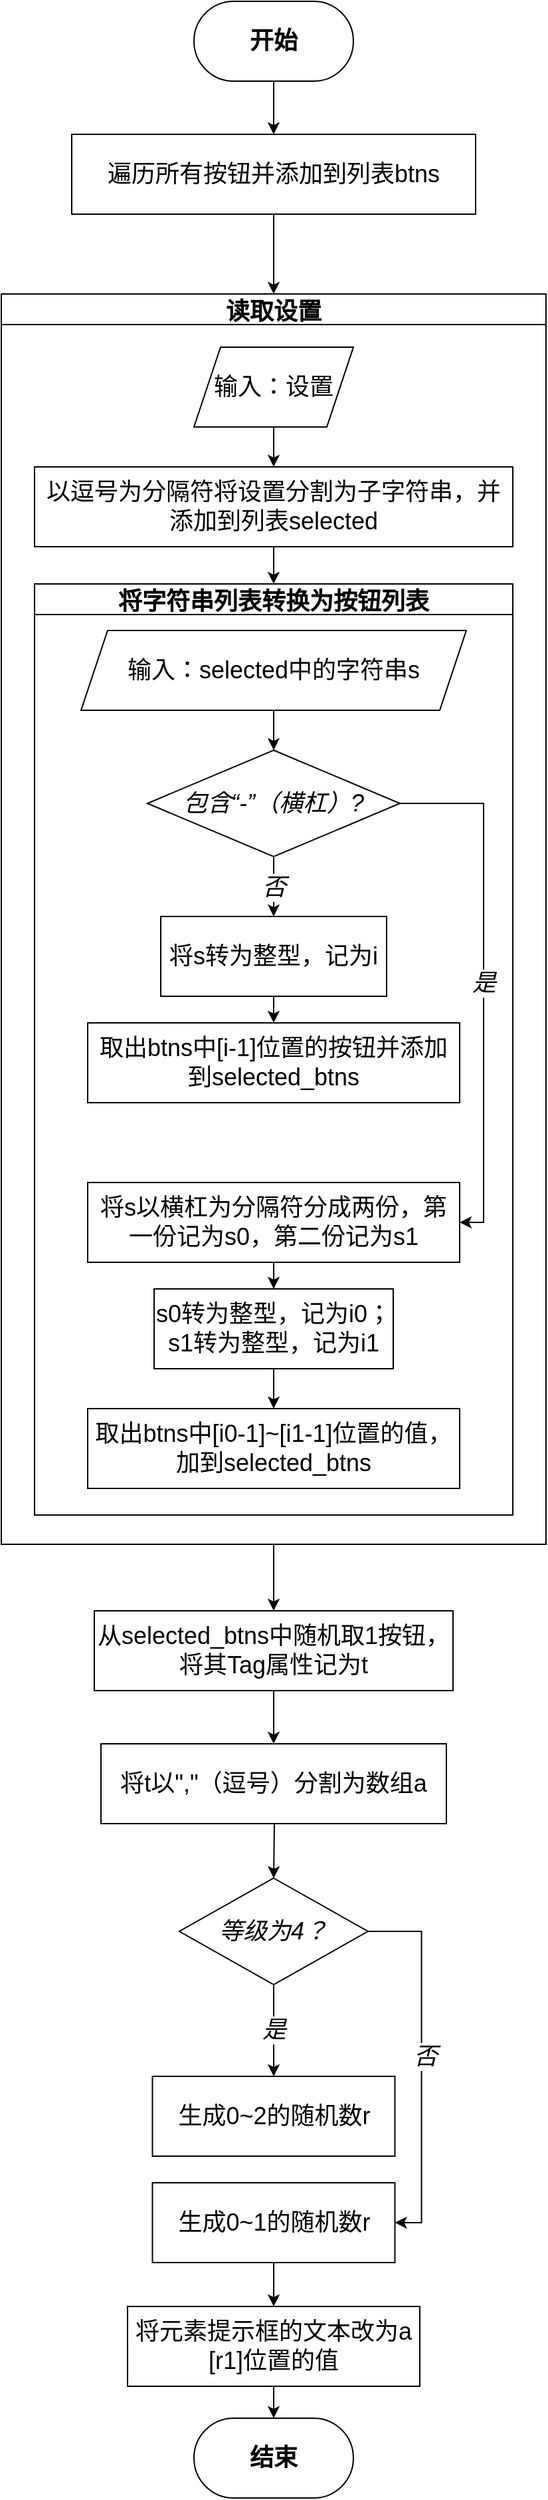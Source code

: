 <mxfile version="16.5.6" type="github" pages="2">
  <diagram id="ZjI6IUpohWY7dkhmOkNr" name="元素选择算法">
    <mxGraphModel dx="868" dy="521" grid="1" gridSize="10" guides="1" tooltips="1" connect="1" arrows="1" fold="1" page="1" pageScale="1" pageWidth="827" pageHeight="1169" math="0" shadow="0">
      <root>
        <mxCell id="0" />
        <mxCell id="1" parent="0" />
        <mxCell id="8b_eskSdDqmBBRvZ-9VF-5" style="edgeStyle=orthogonalEdgeStyle;rounded=0;orthogonalLoop=1;jettySize=auto;html=1;exitX=0.5;exitY=1;exitDx=0;exitDy=0;fontSize=18;" parent="1" source="-6W3W1Cn2v4iPyD3KBid-1" target="8b_eskSdDqmBBRvZ-9VF-4" edge="1">
          <mxGeometry relative="1" as="geometry" />
        </mxCell>
        <mxCell id="-6W3W1Cn2v4iPyD3KBid-1" value="开始" style="rounded=1;whiteSpace=wrap;html=1;arcSize=50;fontSize=18;fontStyle=1" parent="1" vertex="1">
          <mxGeometry x="472" y="70" width="120" height="60" as="geometry" />
        </mxCell>
        <mxCell id="8b_eskSdDqmBBRvZ-9VF-7" style="edgeStyle=orthogonalEdgeStyle;rounded=0;orthogonalLoop=1;jettySize=auto;html=1;entryX=0.5;entryY=0;entryDx=0;entryDy=0;fontSize=18;" parent="1" source="8b_eskSdDqmBBRvZ-9VF-4" target="8b_eskSdDqmBBRvZ-9VF-6" edge="1">
          <mxGeometry relative="1" as="geometry" />
        </mxCell>
        <mxCell id="8b_eskSdDqmBBRvZ-9VF-4" value="遍历所有按钮并添加到列表btns" style="rounded=0;whiteSpace=wrap;html=1;fontSize=18;" parent="1" vertex="1">
          <mxGeometry x="380" y="170" width="304" height="60" as="geometry" />
        </mxCell>
        <mxCell id="8b_eskSdDqmBBRvZ-9VF-28" value="" style="edgeStyle=orthogonalEdgeStyle;rounded=0;orthogonalLoop=1;jettySize=auto;html=1;fontSize=18;exitX=0.5;exitY=1;exitDx=0;exitDy=0;" parent="1" target="8b_eskSdDqmBBRvZ-9VF-27" edge="1">
          <mxGeometry relative="1" as="geometry">
            <mxPoint x="532" y="1400" as="sourcePoint" />
          </mxGeometry>
        </mxCell>
        <mxCell id="8b_eskSdDqmBBRvZ-9VF-44" style="edgeStyle=orthogonalEdgeStyle;rounded=0;orthogonalLoop=1;jettySize=auto;html=1;exitX=0.5;exitY=1;exitDx=0;exitDy=0;entryX=0.5;entryY=0;entryDx=0;entryDy=0;fontSize=18;" parent="1" source="8b_eskSdDqmBBRvZ-9VF-6" target="8b_eskSdDqmBBRvZ-9VF-43" edge="1">
          <mxGeometry relative="1" as="geometry" />
        </mxCell>
        <mxCell id="8b_eskSdDqmBBRvZ-9VF-6" value="读取设置" style="swimlane;fontSize=18;" parent="1" vertex="1">
          <mxGeometry x="327" y="290" width="410" height="940" as="geometry">
            <mxRectangle x="382" y="290" width="100" height="30" as="alternateBounds" />
          </mxGeometry>
        </mxCell>
        <mxCell id="8b_eskSdDqmBBRvZ-9VF-10" style="edgeStyle=orthogonalEdgeStyle;rounded=0;orthogonalLoop=1;jettySize=auto;html=1;entryX=0.5;entryY=0;entryDx=0;entryDy=0;fontSize=18;" parent="8b_eskSdDqmBBRvZ-9VF-6" source="8b_eskSdDqmBBRvZ-9VF-8" target="8b_eskSdDqmBBRvZ-9VF-9" edge="1">
          <mxGeometry relative="1" as="geometry" />
        </mxCell>
        <mxCell id="8b_eskSdDqmBBRvZ-9VF-8" value="输入：设置" style="shape=parallelogram;perimeter=parallelogramPerimeter;whiteSpace=wrap;html=1;fixedSize=1;fontSize=18;" parent="8b_eskSdDqmBBRvZ-9VF-6" vertex="1">
          <mxGeometry x="145" y="40" width="120" height="60" as="geometry" />
        </mxCell>
        <mxCell id="8b_eskSdDqmBBRvZ-9VF-15" style="edgeStyle=orthogonalEdgeStyle;rounded=0;orthogonalLoop=1;jettySize=auto;html=1;exitX=0.5;exitY=1;exitDx=0;exitDy=0;entryX=0.5;entryY=0;entryDx=0;entryDy=0;fontSize=18;" parent="8b_eskSdDqmBBRvZ-9VF-6" source="8b_eskSdDqmBBRvZ-9VF-9" target="8b_eskSdDqmBBRvZ-9VF-14" edge="1">
          <mxGeometry relative="1" as="geometry" />
        </mxCell>
        <mxCell id="8b_eskSdDqmBBRvZ-9VF-9" value="以逗号为分隔符将设置分割为子字符串，并添加到列表selected" style="rounded=0;whiteSpace=wrap;html=1;fontSize=18;" parent="8b_eskSdDqmBBRvZ-9VF-6" vertex="1">
          <mxGeometry x="25" y="130" width="360" height="60" as="geometry" />
        </mxCell>
        <mxCell id="8b_eskSdDqmBBRvZ-9VF-14" value="将字符串列表转换为按钮列表" style="swimlane;fontSize=18;" parent="8b_eskSdDqmBBRvZ-9VF-6" vertex="1">
          <mxGeometry x="25" y="218" width="360" height="700" as="geometry" />
        </mxCell>
        <mxCell id="8b_eskSdDqmBBRvZ-9VF-18" style="edgeStyle=orthogonalEdgeStyle;rounded=0;orthogonalLoop=1;jettySize=auto;html=1;entryX=0.5;entryY=0;entryDx=0;entryDy=0;fontSize=18;" parent="8b_eskSdDqmBBRvZ-9VF-14" source="8b_eskSdDqmBBRvZ-9VF-16" target="8b_eskSdDqmBBRvZ-9VF-17" edge="1">
          <mxGeometry relative="1" as="geometry" />
        </mxCell>
        <mxCell id="8b_eskSdDqmBBRvZ-9VF-16" value="输入：selected中的字符串s" style="shape=parallelogram;perimeter=parallelogramPerimeter;whiteSpace=wrap;html=1;fixedSize=1;fontSize=18;" parent="8b_eskSdDqmBBRvZ-9VF-14" vertex="1">
          <mxGeometry x="35" y="35" width="290" height="60" as="geometry" />
        </mxCell>
        <mxCell id="8b_eskSdDqmBBRvZ-9VF-17" value="包含“-”（横杠）?" style="rhombus;whiteSpace=wrap;html=1;fontSize=18;fontStyle=2" parent="8b_eskSdDqmBBRvZ-9VF-14" vertex="1">
          <mxGeometry x="85" y="125" width="190" height="80" as="geometry" />
        </mxCell>
        <mxCell id="8b_eskSdDqmBBRvZ-9VF-19" value="取出btns中[i-1]位置的按钮并添加到selected_btns" style="whiteSpace=wrap;html=1;fontSize=18;" parent="8b_eskSdDqmBBRvZ-9VF-14" vertex="1">
          <mxGeometry x="40" y="330" width="280" height="60" as="geometry" />
        </mxCell>
        <mxCell id="8b_eskSdDqmBBRvZ-9VF-20" value="否" style="edgeStyle=orthogonalEdgeStyle;rounded=0;orthogonalLoop=1;jettySize=auto;html=1;fontSize=18;entryX=0.5;entryY=0;entryDx=0;entryDy=0;fontStyle=2" parent="8b_eskSdDqmBBRvZ-9VF-14" source="8b_eskSdDqmBBRvZ-9VF-17" target="8b_eskSdDqmBBRvZ-9VF-33" edge="1">
          <mxGeometry relative="1" as="geometry">
            <mxPoint x="198" y="250" as="targetPoint" />
          </mxGeometry>
        </mxCell>
        <mxCell id="8b_eskSdDqmBBRvZ-9VF-34" style="edgeStyle=orthogonalEdgeStyle;rounded=0;orthogonalLoop=1;jettySize=auto;html=1;exitX=0.5;exitY=1;exitDx=0;exitDy=0;entryX=0.5;entryY=0;entryDx=0;entryDy=0;fontSize=18;" parent="8b_eskSdDqmBBRvZ-9VF-14" source="8b_eskSdDqmBBRvZ-9VF-33" target="8b_eskSdDqmBBRvZ-9VF-19" edge="1">
          <mxGeometry relative="1" as="geometry" />
        </mxCell>
        <mxCell id="8b_eskSdDqmBBRvZ-9VF-33" value="将s转为整型，记为i" style="rounded=0;whiteSpace=wrap;html=1;fontSize=18;" parent="8b_eskSdDqmBBRvZ-9VF-14" vertex="1">
          <mxGeometry x="95" y="250" width="170" height="60" as="geometry" />
        </mxCell>
        <mxCell id="8b_eskSdDqmBBRvZ-9VF-23" value="将s以横杠为分隔符分成两份，第一份记为s0，第二份记为s1" style="rounded=0;whiteSpace=wrap;html=1;fontSize=18;" parent="8b_eskSdDqmBBRvZ-9VF-14" vertex="1">
          <mxGeometry x="40" y="450" width="280" height="60" as="geometry" />
        </mxCell>
        <mxCell id="8b_eskSdDqmBBRvZ-9VF-21" value="是" style="edgeStyle=orthogonalEdgeStyle;rounded=0;orthogonalLoop=1;jettySize=auto;html=1;exitX=1;exitY=0.5;exitDx=0;exitDy=0;fontSize=18;entryX=1;entryY=0.5;entryDx=0;entryDy=0;fontStyle=2" parent="8b_eskSdDqmBBRvZ-9VF-14" source="8b_eskSdDqmBBRvZ-9VF-17" target="8b_eskSdDqmBBRvZ-9VF-23" edge="1">
          <mxGeometry relative="1" as="geometry">
            <mxPoint x="180" y="480" as="targetPoint" />
            <Array as="points">
              <mxPoint x="338" y="165" />
              <mxPoint x="338" y="480" />
            </Array>
          </mxGeometry>
        </mxCell>
        <mxCell id="8b_eskSdDqmBBRvZ-9VF-36" value="s0转为整型，记为i0；s1转为整型，记为i1" style="whiteSpace=wrap;html=1;fontSize=18;rounded=0;" parent="8b_eskSdDqmBBRvZ-9VF-14" vertex="1">
          <mxGeometry x="90" y="530" width="180" height="60" as="geometry" />
        </mxCell>
        <mxCell id="8b_eskSdDqmBBRvZ-9VF-37" value="" style="edgeStyle=orthogonalEdgeStyle;rounded=0;orthogonalLoop=1;jettySize=auto;html=1;fontSize=18;" parent="8b_eskSdDqmBBRvZ-9VF-14" source="8b_eskSdDqmBBRvZ-9VF-23" target="8b_eskSdDqmBBRvZ-9VF-36" edge="1">
          <mxGeometry relative="1" as="geometry" />
        </mxCell>
        <mxCell id="8b_eskSdDqmBBRvZ-9VF-38" value="取出btns中[i0-1]~[i1-1]位置的值，加到selected_btns" style="whiteSpace=wrap;html=1;fontSize=18;rounded=0;" parent="8b_eskSdDqmBBRvZ-9VF-14" vertex="1">
          <mxGeometry x="40" y="620" width="280" height="60" as="geometry" />
        </mxCell>
        <mxCell id="8b_eskSdDqmBBRvZ-9VF-39" value="" style="edgeStyle=orthogonalEdgeStyle;rounded=0;orthogonalLoop=1;jettySize=auto;html=1;fontSize=18;" parent="8b_eskSdDqmBBRvZ-9VF-14" source="8b_eskSdDqmBBRvZ-9VF-36" target="8b_eskSdDqmBBRvZ-9VF-38" edge="1">
          <mxGeometry relative="1" as="geometry" />
        </mxCell>
        <mxCell id="8b_eskSdDqmBBRvZ-9VF-30" value="是" style="edgeStyle=orthogonalEdgeStyle;rounded=0;orthogonalLoop=1;jettySize=auto;html=1;fontSize=18;fontStyle=2" parent="1" source="8b_eskSdDqmBBRvZ-9VF-27" target="8b_eskSdDqmBBRvZ-9VF-29" edge="1">
          <mxGeometry relative="1" as="geometry" />
        </mxCell>
        <mxCell id="8b_eskSdDqmBBRvZ-9VF-58" style="edgeStyle=orthogonalEdgeStyle;rounded=0;orthogonalLoop=1;jettySize=auto;html=1;exitX=1;exitY=0.5;exitDx=0;exitDy=0;entryX=1;entryY=0.5;entryDx=0;entryDy=0;fontSize=18;" parent="1" source="8b_eskSdDqmBBRvZ-9VF-27" target="8b_eskSdDqmBBRvZ-9VF-52" edge="1">
          <mxGeometry relative="1" as="geometry" />
        </mxCell>
        <mxCell id="8b_eskSdDqmBBRvZ-9VF-59" value="否" style="edgeLabel;html=1;align=center;verticalAlign=middle;resizable=0;points=[];fontSize=18;fontStyle=2" parent="8b_eskSdDqmBBRvZ-9VF-58" vertex="1" connectable="0">
          <mxGeometry x="-0.038" y="2" relative="1" as="geometry">
            <mxPoint as="offset" />
          </mxGeometry>
        </mxCell>
        <mxCell id="8b_eskSdDqmBBRvZ-9VF-27" value="等级为4？" style="rhombus;whiteSpace=wrap;html=1;fontSize=18;fontStyle=2;startSize=23;" parent="1" vertex="1">
          <mxGeometry x="461" y="1481" width="142" height="80" as="geometry" />
        </mxCell>
        <mxCell id="8b_eskSdDqmBBRvZ-9VF-29" value="生成0~2的随机数r" style="whiteSpace=wrap;html=1;fontSize=18;fontStyle=0;startSize=23;" parent="1" vertex="1">
          <mxGeometry x="440.75" y="1630" width="182.5" height="60" as="geometry" />
        </mxCell>
        <mxCell id="8b_eskSdDqmBBRvZ-9VF-46" value="" style="edgeStyle=orthogonalEdgeStyle;rounded=0;orthogonalLoop=1;jettySize=auto;html=1;fontSize=18;" parent="1" source="8b_eskSdDqmBBRvZ-9VF-43" target="8b_eskSdDqmBBRvZ-9VF-45" edge="1">
          <mxGeometry relative="1" as="geometry" />
        </mxCell>
        <mxCell id="8b_eskSdDqmBBRvZ-9VF-43" value="从selected_btns中随机取1按钮，将其Tag属性记为t" style="rounded=0;whiteSpace=wrap;html=1;fontSize=18;" parent="1" vertex="1">
          <mxGeometry x="397" y="1280" width="270" height="60" as="geometry" />
        </mxCell>
        <mxCell id="8b_eskSdDqmBBRvZ-9VF-45" value="将t以&quot;,&quot;（逗号）分割为数组a" style="whiteSpace=wrap;html=1;fontSize=18;rounded=0;" parent="1" vertex="1">
          <mxGeometry x="402" y="1380" width="260" height="60" as="geometry" />
        </mxCell>
        <mxCell id="8b_eskSdDqmBBRvZ-9VF-51" value="" style="edgeStyle=orthogonalEdgeStyle;rounded=0;orthogonalLoop=1;jettySize=auto;html=1;fontSize=18;" parent="1" source="8b_eskSdDqmBBRvZ-9VF-52" target="8b_eskSdDqmBBRvZ-9VF-53" edge="1">
          <mxGeometry relative="1" as="geometry" />
        </mxCell>
        <mxCell id="8b_eskSdDqmBBRvZ-9VF-52" value="生成0~1的随机数r" style="whiteSpace=wrap;html=1;fontSize=18;fontStyle=0;startSize=23;" parent="1" vertex="1">
          <mxGeometry x="440.75" y="1710" width="182.5" height="60" as="geometry" />
        </mxCell>
        <mxCell id="8b_eskSdDqmBBRvZ-9VF-55" style="edgeStyle=orthogonalEdgeStyle;rounded=0;orthogonalLoop=1;jettySize=auto;html=1;exitX=0.5;exitY=1;exitDx=0;exitDy=0;entryX=0.5;entryY=0;entryDx=0;entryDy=0;fontSize=18;" parent="1" source="8b_eskSdDqmBBRvZ-9VF-53" target="8b_eskSdDqmBBRvZ-9VF-54" edge="1">
          <mxGeometry relative="1" as="geometry" />
        </mxCell>
        <mxCell id="8b_eskSdDqmBBRvZ-9VF-53" value="将元素提示框的文本改为a [r1]位置的值" style="whiteSpace=wrap;html=1;fontSize=18;fontStyle=0;startSize=23;" parent="1" vertex="1">
          <mxGeometry x="422" y="1803" width="220" height="60" as="geometry" />
        </mxCell>
        <mxCell id="8b_eskSdDqmBBRvZ-9VF-54" value="结束" style="rounded=1;whiteSpace=wrap;html=1;fontSize=18;arcSize=50;fontStyle=1" parent="1" vertex="1">
          <mxGeometry x="472" y="1887" width="120" height="60" as="geometry" />
        </mxCell>
      </root>
    </mxGraphModel>
  </diagram>
  <diagram id="are2xZORngehVb2ldyaj" name="范围纠错算法">
    <mxGraphModel dx="868" dy="521" grid="1" gridSize="10" guides="1" tooltips="1" connect="1" arrows="1" fold="1" page="1" pageScale="1" pageWidth="827" pageHeight="1169" math="0" shadow="0">
      <root>
        <mxCell id="CYBeYhwf_WL5aDTPHS-o-0" />
        <mxCell id="CYBeYhwf_WL5aDTPHS-o-1" parent="CYBeYhwf_WL5aDTPHS-o-0" />
        <mxCell id="pw2Z466nAR0mwQDmLdQX-1" style="edgeStyle=orthogonalEdgeStyle;rounded=0;orthogonalLoop=1;jettySize=auto;html=1;exitX=0.5;exitY=1;exitDx=0;exitDy=0;fontSize=18;" edge="1" parent="CYBeYhwf_WL5aDTPHS-o-1" source="dJncgH3u_CA9xtD7l_1F-0" target="pw2Z466nAR0mwQDmLdQX-2">
          <mxGeometry relative="1" as="geometry">
            <mxPoint x="400" y="130" as="targetPoint" />
          </mxGeometry>
        </mxCell>
        <mxCell id="dJncgH3u_CA9xtD7l_1F-0" value="开始" style="rounded=1;whiteSpace=wrap;html=1;arcSize=50;fontSize=18;fontStyle=1" vertex="1" parent="CYBeYhwf_WL5aDTPHS-o-1">
          <mxGeometry x="340" y="20" width="120" height="60" as="geometry" />
        </mxCell>
        <mxCell id="pw2Z466nAR0mwQDmLdQX-4" value="" style="edgeStyle=orthogonalEdgeStyle;rounded=0;orthogonalLoop=1;jettySize=auto;html=1;fontSize=18;" edge="1" parent="CYBeYhwf_WL5aDTPHS-o-1" source="pw2Z466nAR0mwQDmLdQX-2" target="pw2Z466nAR0mwQDmLdQX-3">
          <mxGeometry relative="1" as="geometry" />
        </mxCell>
        <mxCell id="pw2Z466nAR0mwQDmLdQX-2" value="输入：文本框的值" style="shape=parallelogram;perimeter=parallelogramPerimeter;whiteSpace=wrap;html=1;fixedSize=1;fontSize=18;" vertex="1" parent="CYBeYhwf_WL5aDTPHS-o-1">
          <mxGeometry x="300" y="130" width="200" height="60" as="geometry" />
        </mxCell>
        <mxCell id="pw2Z466nAR0mwQDmLdQX-6" value="否" style="edgeStyle=orthogonalEdgeStyle;rounded=0;orthogonalLoop=1;jettySize=auto;html=1;fontSize=18;entryX=0;entryY=0.5;entryDx=0;entryDy=0;fontStyle=2" edge="1" parent="CYBeYhwf_WL5aDTPHS-o-1" source="pw2Z466nAR0mwQDmLdQX-3" target="pw2Z466nAR0mwQDmLdQX-8">
          <mxGeometry relative="1" as="geometry">
            <mxPoint x="600" y="280" as="targetPoint" />
          </mxGeometry>
        </mxCell>
        <mxCell id="pw2Z466nAR0mwQDmLdQX-13" value="是" style="edgeStyle=orthogonalEdgeStyle;rounded=0;orthogonalLoop=1;jettySize=auto;html=1;fontSize=18;fontStyle=2" edge="1" parent="CYBeYhwf_WL5aDTPHS-o-1" source="pw2Z466nAR0mwQDmLdQX-3" target="pw2Z466nAR0mwQDmLdQX-12">
          <mxGeometry relative="1" as="geometry" />
        </mxCell>
        <mxCell id="pw2Z466nAR0mwQDmLdQX-3" value="只包含数字、横杠和逗号？" style="rhombus;whiteSpace=wrap;html=1;fontSize=18;fontStyle=2" vertex="1" parent="CYBeYhwf_WL5aDTPHS-o-1">
          <mxGeometry x="237.5" y="240" width="325" height="80" as="geometry" />
        </mxCell>
        <mxCell id="pw2Z466nAR0mwQDmLdQX-8" value="结束：返回False" style="rounded=1;whiteSpace=wrap;html=1;fontSize=18;arcSize=50;fontStyle=1" vertex="1" parent="CYBeYhwf_WL5aDTPHS-o-1">
          <mxGeometry x="630" y="250" width="170" height="60" as="geometry" />
        </mxCell>
        <mxCell id="pw2Z466nAR0mwQDmLdQX-9" value="※返回True代表输入有效，返回False代表输入无效" style="text;html=1;strokeColor=none;fillColor=none;align=center;verticalAlign=middle;whiteSpace=wrap;rounded=0;fontSize=18;" vertex="1" parent="CYBeYhwf_WL5aDTPHS-o-1">
          <mxGeometry x="550" y="150" width="220" height="50" as="geometry" />
        </mxCell>
        <mxCell id="pw2Z466nAR0mwQDmLdQX-16" style="edgeStyle=orthogonalEdgeStyle;rounded=0;orthogonalLoop=1;jettySize=auto;html=1;exitX=1;exitY=0.5;exitDx=0;exitDy=0;entryX=0;entryY=0.5;entryDx=0;entryDy=0;fontSize=18;" edge="1" parent="CYBeYhwf_WL5aDTPHS-o-1" source="pw2Z466nAR0mwQDmLdQX-12" target="pw2Z466nAR0mwQDmLdQX-15">
          <mxGeometry relative="1" as="geometry" />
        </mxCell>
        <mxCell id="pw2Z466nAR0mwQDmLdQX-12" value="是否存在相连的逗号？" style="rhombus;whiteSpace=wrap;html=1;fontSize=18;fontStyle=2;" vertex="1" parent="CYBeYhwf_WL5aDTPHS-o-1">
          <mxGeometry x="255" y="360" width="290" height="80" as="geometry" />
        </mxCell>
        <mxCell id="pw2Z466nAR0mwQDmLdQX-15" value="结束：返回False" style="rounded=1;whiteSpace=wrap;html=1;fontSize=18;arcSize=50;fontStyle=1" vertex="1" parent="CYBeYhwf_WL5aDTPHS-o-1">
          <mxGeometry x="630" y="370" width="170" height="60" as="geometry" />
        </mxCell>
      </root>
    </mxGraphModel>
  </diagram>
</mxfile>
